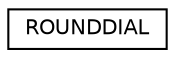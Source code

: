 digraph "Graphical Class Hierarchy"
{
  edge [fontname="Helvetica",fontsize="10",labelfontname="Helvetica",labelfontsize="10"];
  node [fontname="Helvetica",fontsize="10",shape=record];
  rankdir="LR";
  Node1 [label="ROUNDDIAL",height=0.2,width=0.4,color="black", fillcolor="white", style="filled",URL="$struct_r_o_u_n_d_d_i_a_l.html"];
}
